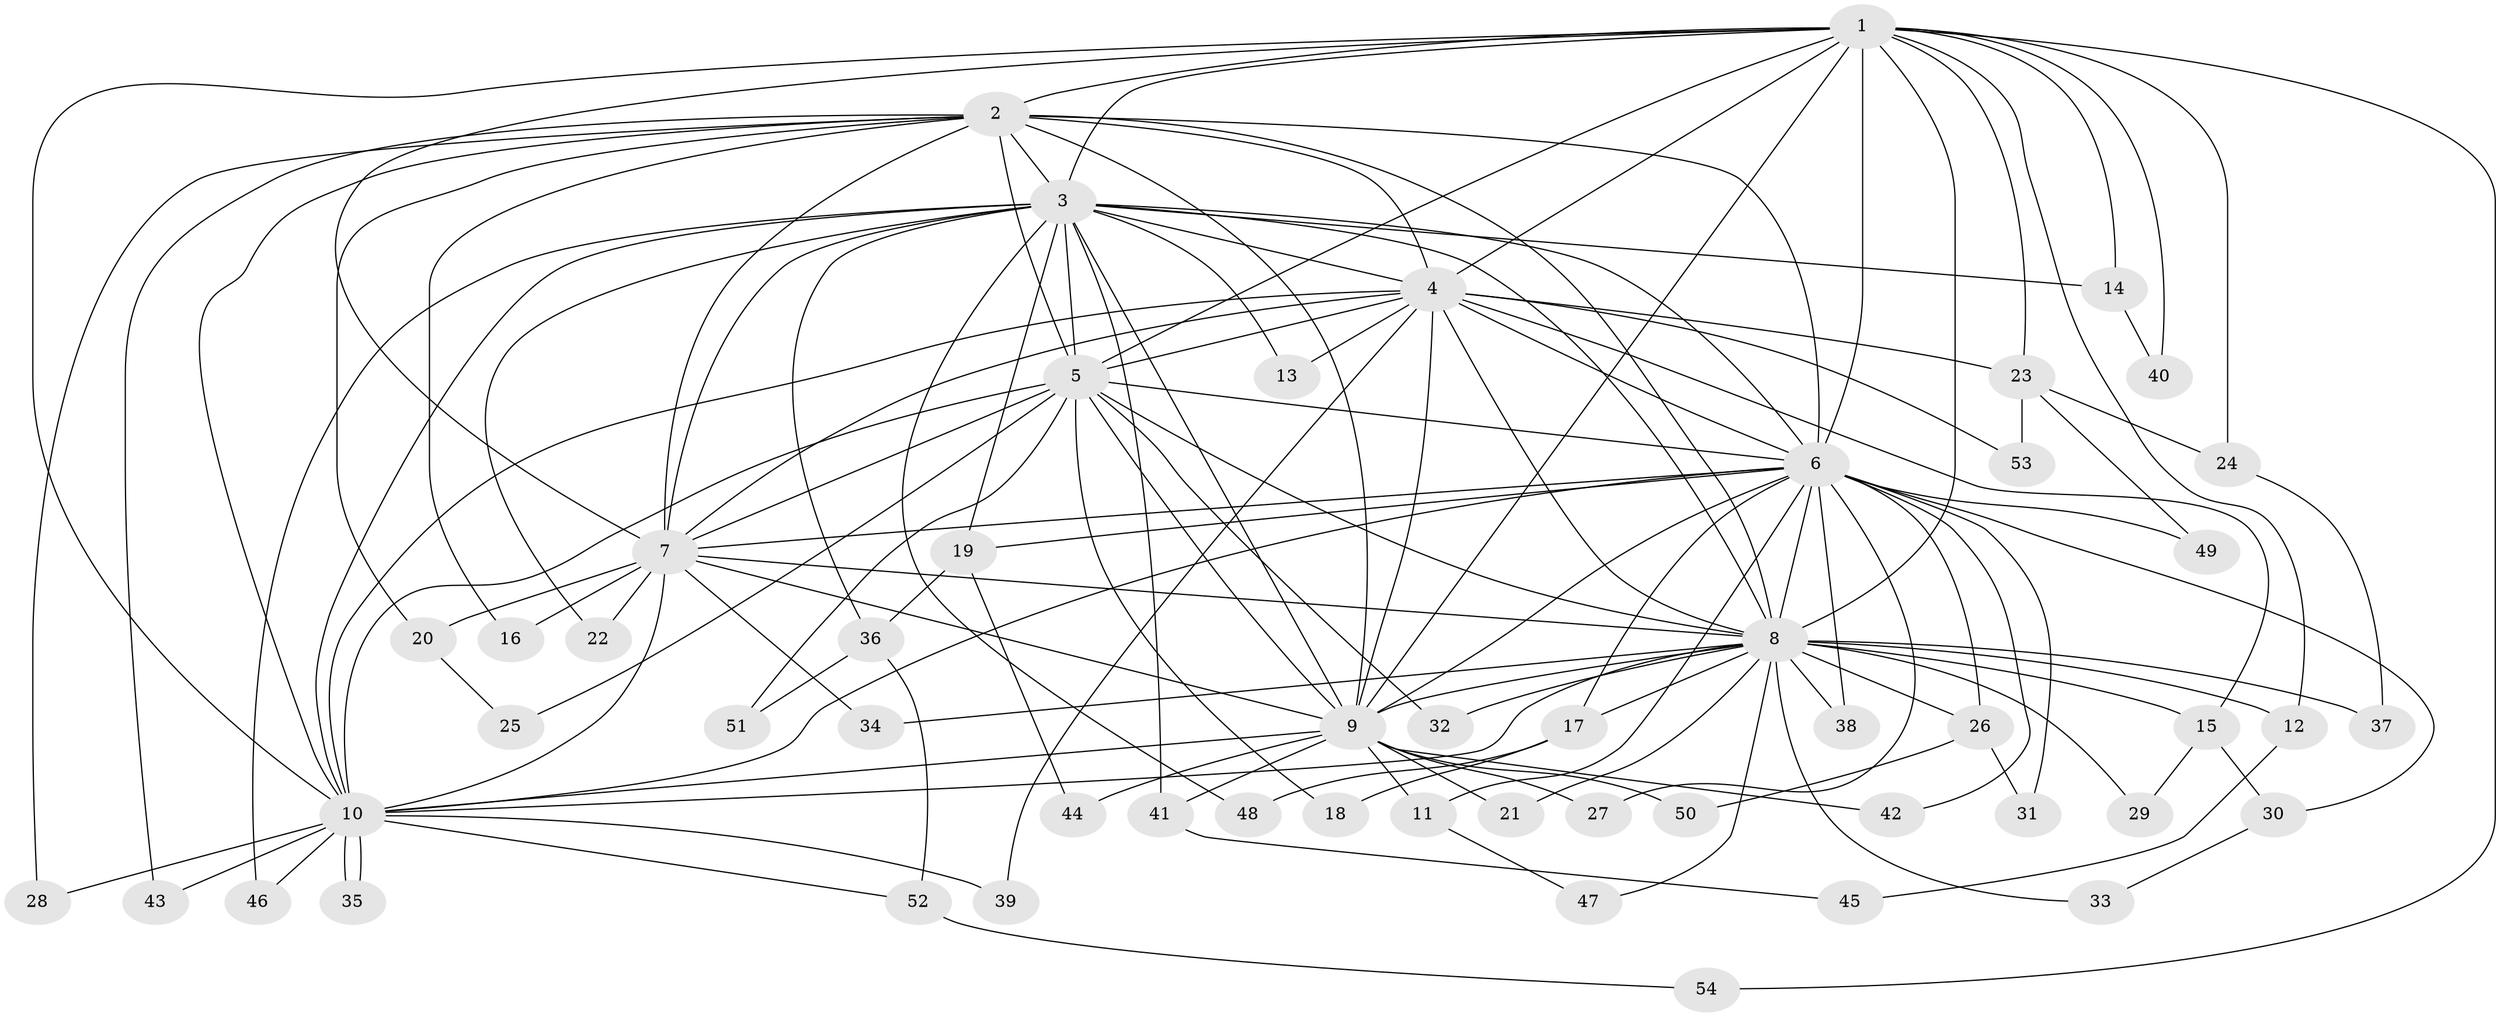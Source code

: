 // Generated by graph-tools (version 1.1) at 2025/49/03/09/25 03:49:28]
// undirected, 54 vertices, 133 edges
graph export_dot {
graph [start="1"]
  node [color=gray90,style=filled];
  1;
  2;
  3;
  4;
  5;
  6;
  7;
  8;
  9;
  10;
  11;
  12;
  13;
  14;
  15;
  16;
  17;
  18;
  19;
  20;
  21;
  22;
  23;
  24;
  25;
  26;
  27;
  28;
  29;
  30;
  31;
  32;
  33;
  34;
  35;
  36;
  37;
  38;
  39;
  40;
  41;
  42;
  43;
  44;
  45;
  46;
  47;
  48;
  49;
  50;
  51;
  52;
  53;
  54;
  1 -- 2;
  1 -- 3;
  1 -- 4;
  1 -- 5;
  1 -- 6;
  1 -- 7;
  1 -- 8;
  1 -- 9;
  1 -- 10;
  1 -- 12;
  1 -- 14;
  1 -- 23;
  1 -- 24;
  1 -- 40;
  1 -- 54;
  2 -- 3;
  2 -- 4;
  2 -- 5;
  2 -- 6;
  2 -- 7;
  2 -- 8;
  2 -- 9;
  2 -- 10;
  2 -- 16;
  2 -- 20;
  2 -- 28;
  2 -- 43;
  3 -- 4;
  3 -- 5;
  3 -- 6;
  3 -- 7;
  3 -- 8;
  3 -- 9;
  3 -- 10;
  3 -- 13;
  3 -- 14;
  3 -- 19;
  3 -- 22;
  3 -- 36;
  3 -- 41;
  3 -- 46;
  3 -- 48;
  4 -- 5;
  4 -- 6;
  4 -- 7;
  4 -- 8;
  4 -- 9;
  4 -- 10;
  4 -- 13;
  4 -- 15;
  4 -- 23;
  4 -- 39;
  4 -- 53;
  5 -- 6;
  5 -- 7;
  5 -- 8;
  5 -- 9;
  5 -- 10;
  5 -- 18;
  5 -- 25;
  5 -- 32;
  5 -- 51;
  6 -- 7;
  6 -- 8;
  6 -- 9;
  6 -- 10;
  6 -- 11;
  6 -- 17;
  6 -- 19;
  6 -- 26;
  6 -- 27;
  6 -- 30;
  6 -- 31;
  6 -- 38;
  6 -- 42;
  6 -- 49;
  7 -- 8;
  7 -- 9;
  7 -- 10;
  7 -- 16;
  7 -- 20;
  7 -- 22;
  7 -- 34;
  8 -- 9;
  8 -- 10;
  8 -- 12;
  8 -- 15;
  8 -- 17;
  8 -- 21;
  8 -- 26;
  8 -- 29;
  8 -- 32;
  8 -- 33;
  8 -- 34;
  8 -- 37;
  8 -- 38;
  8 -- 47;
  9 -- 10;
  9 -- 11;
  9 -- 21;
  9 -- 27;
  9 -- 41;
  9 -- 42;
  9 -- 44;
  9 -- 50;
  10 -- 28;
  10 -- 35;
  10 -- 35;
  10 -- 39;
  10 -- 43;
  10 -- 46;
  10 -- 52;
  11 -- 47;
  12 -- 45;
  14 -- 40;
  15 -- 29;
  15 -- 30;
  17 -- 18;
  17 -- 48;
  19 -- 36;
  19 -- 44;
  20 -- 25;
  23 -- 24;
  23 -- 49;
  23 -- 53;
  24 -- 37;
  26 -- 31;
  26 -- 50;
  30 -- 33;
  36 -- 51;
  36 -- 52;
  41 -- 45;
  52 -- 54;
}
